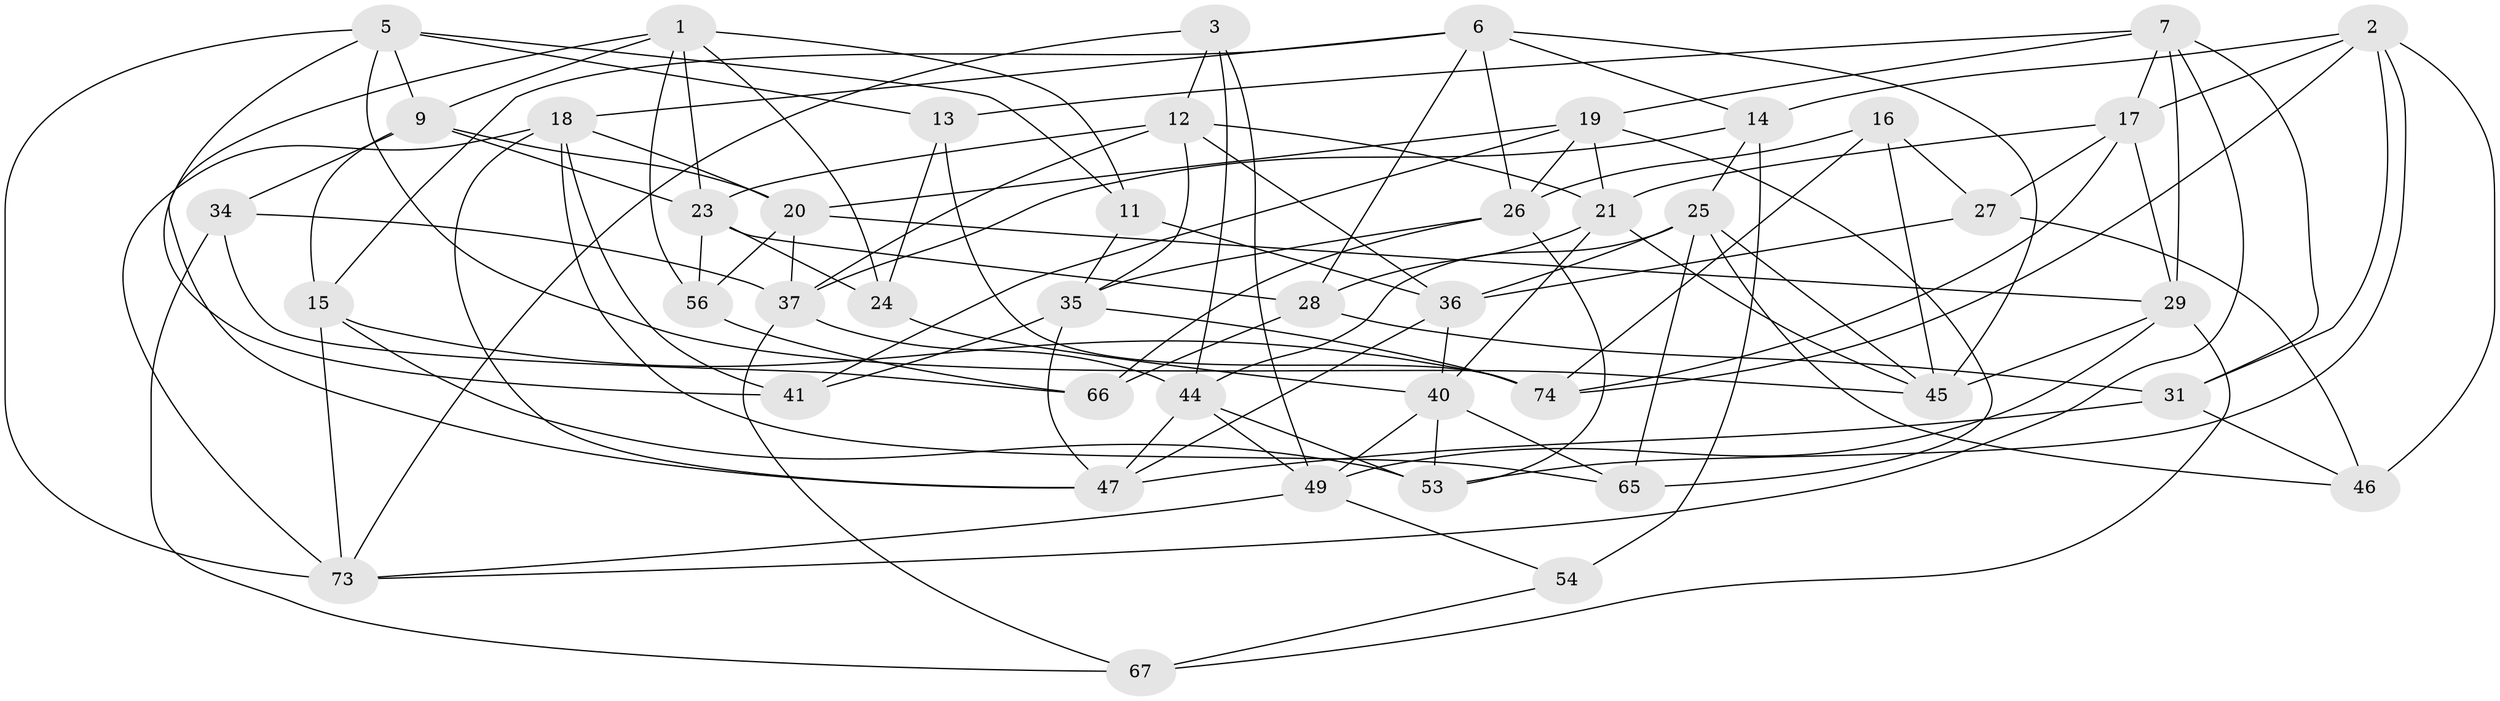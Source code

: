 // Generated by graph-tools (version 1.1) at 2025/24/03/03/25 07:24:25]
// undirected, 45 vertices, 118 edges
graph export_dot {
graph [start="1"]
  node [color=gray90,style=filled];
  1 [super="+10"];
  2 [super="+4"];
  3;
  5 [super="+22"];
  6 [super="+8"];
  7 [super="+61"];
  9 [super="+50"];
  11;
  12 [super="+71"];
  13;
  14 [super="+43"];
  15 [super="+58"];
  16;
  17 [super="+38"];
  18 [super="+72"];
  19 [super="+42"];
  20 [super="+33"];
  21 [super="+55"];
  23 [super="+30"];
  24;
  25 [super="+32"];
  26 [super="+57"];
  27;
  28 [super="+68"];
  29 [super="+51"];
  31 [super="+62"];
  34;
  35 [super="+39"];
  36 [super="+60"];
  37 [super="+69"];
  40 [super="+52"];
  41;
  44 [super="+48"];
  45 [super="+64"];
  46;
  47 [super="+63"];
  49 [super="+59"];
  53 [super="+70"];
  54;
  56;
  65;
  66;
  67;
  73 [super="+76"];
  74 [super="+75"];
  1 -- 11;
  1 -- 24;
  1 -- 23;
  1 -- 56;
  1 -- 47;
  1 -- 9;
  2 -- 53;
  2 -- 74;
  2 -- 46;
  2 -- 17;
  2 -- 31;
  2 -- 14;
  3 -- 12;
  3 -- 49;
  3 -- 73;
  3 -- 44;
  5 -- 41;
  5 -- 45;
  5 -- 9;
  5 -- 73;
  5 -- 11;
  5 -- 13;
  6 -- 26;
  6 -- 18;
  6 -- 45;
  6 -- 15;
  6 -- 14;
  6 -- 28;
  7 -- 29;
  7 -- 31;
  7 -- 73;
  7 -- 17;
  7 -- 13;
  7 -- 19;
  9 -- 15;
  9 -- 23;
  9 -- 20;
  9 -- 34;
  11 -- 36;
  11 -- 35;
  12 -- 37;
  12 -- 35;
  12 -- 21;
  12 -- 36;
  12 -- 23;
  13 -- 24;
  13 -- 74;
  14 -- 54 [weight=2];
  14 -- 37;
  14 -- 25;
  15 -- 74;
  15 -- 73;
  15 -- 53 [weight=2];
  16 -- 74;
  16 -- 27;
  16 -- 45;
  16 -- 26;
  17 -- 21;
  17 -- 29;
  17 -- 27;
  17 -- 74;
  18 -- 73;
  18 -- 65;
  18 -- 41;
  18 -- 47;
  18 -- 20;
  19 -- 65;
  19 -- 26;
  19 -- 41;
  19 -- 20;
  19 -- 21;
  20 -- 56;
  20 -- 37;
  20 -- 29;
  21 -- 45;
  21 -- 40;
  21 -- 28;
  23 -- 24;
  23 -- 56;
  23 -- 28;
  24 -- 40;
  25 -- 46;
  25 -- 45;
  25 -- 44;
  25 -- 65;
  25 -- 36;
  26 -- 35;
  26 -- 66;
  26 -- 53;
  27 -- 36;
  27 -- 46;
  28 -- 66;
  28 -- 31 [weight=2];
  29 -- 49;
  29 -- 67;
  29 -- 45;
  31 -- 46;
  31 -- 47;
  34 -- 66;
  34 -- 67;
  34 -- 37;
  35 -- 41;
  35 -- 47;
  35 -- 74;
  36 -- 47;
  36 -- 40;
  37 -- 67;
  37 -- 44;
  40 -- 49;
  40 -- 65;
  40 -- 53;
  44 -- 49;
  44 -- 47;
  44 -- 53;
  49 -- 54;
  49 -- 73;
  54 -- 67;
  56 -- 66;
}
